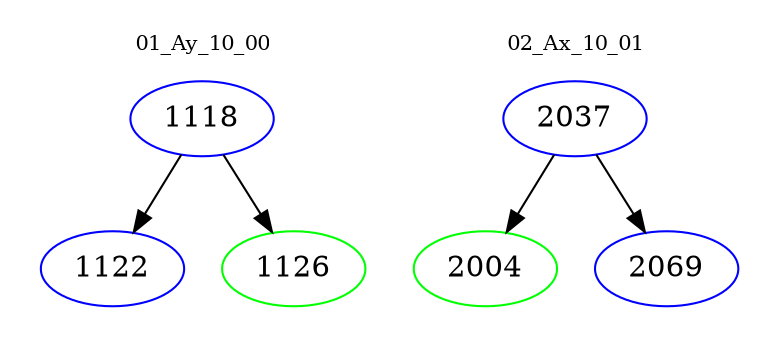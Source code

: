 digraph{
subgraph cluster_0 {
color = white
label = "01_Ay_10_00";
fontsize=10;
T0_1118 [label="1118", color="blue"]
T0_1118 -> T0_1122 [color="black"]
T0_1122 [label="1122", color="blue"]
T0_1118 -> T0_1126 [color="black"]
T0_1126 [label="1126", color="green"]
}
subgraph cluster_1 {
color = white
label = "02_Ax_10_01";
fontsize=10;
T1_2037 [label="2037", color="blue"]
T1_2037 -> T1_2004 [color="black"]
T1_2004 [label="2004", color="green"]
T1_2037 -> T1_2069 [color="black"]
T1_2069 [label="2069", color="blue"]
}
}
